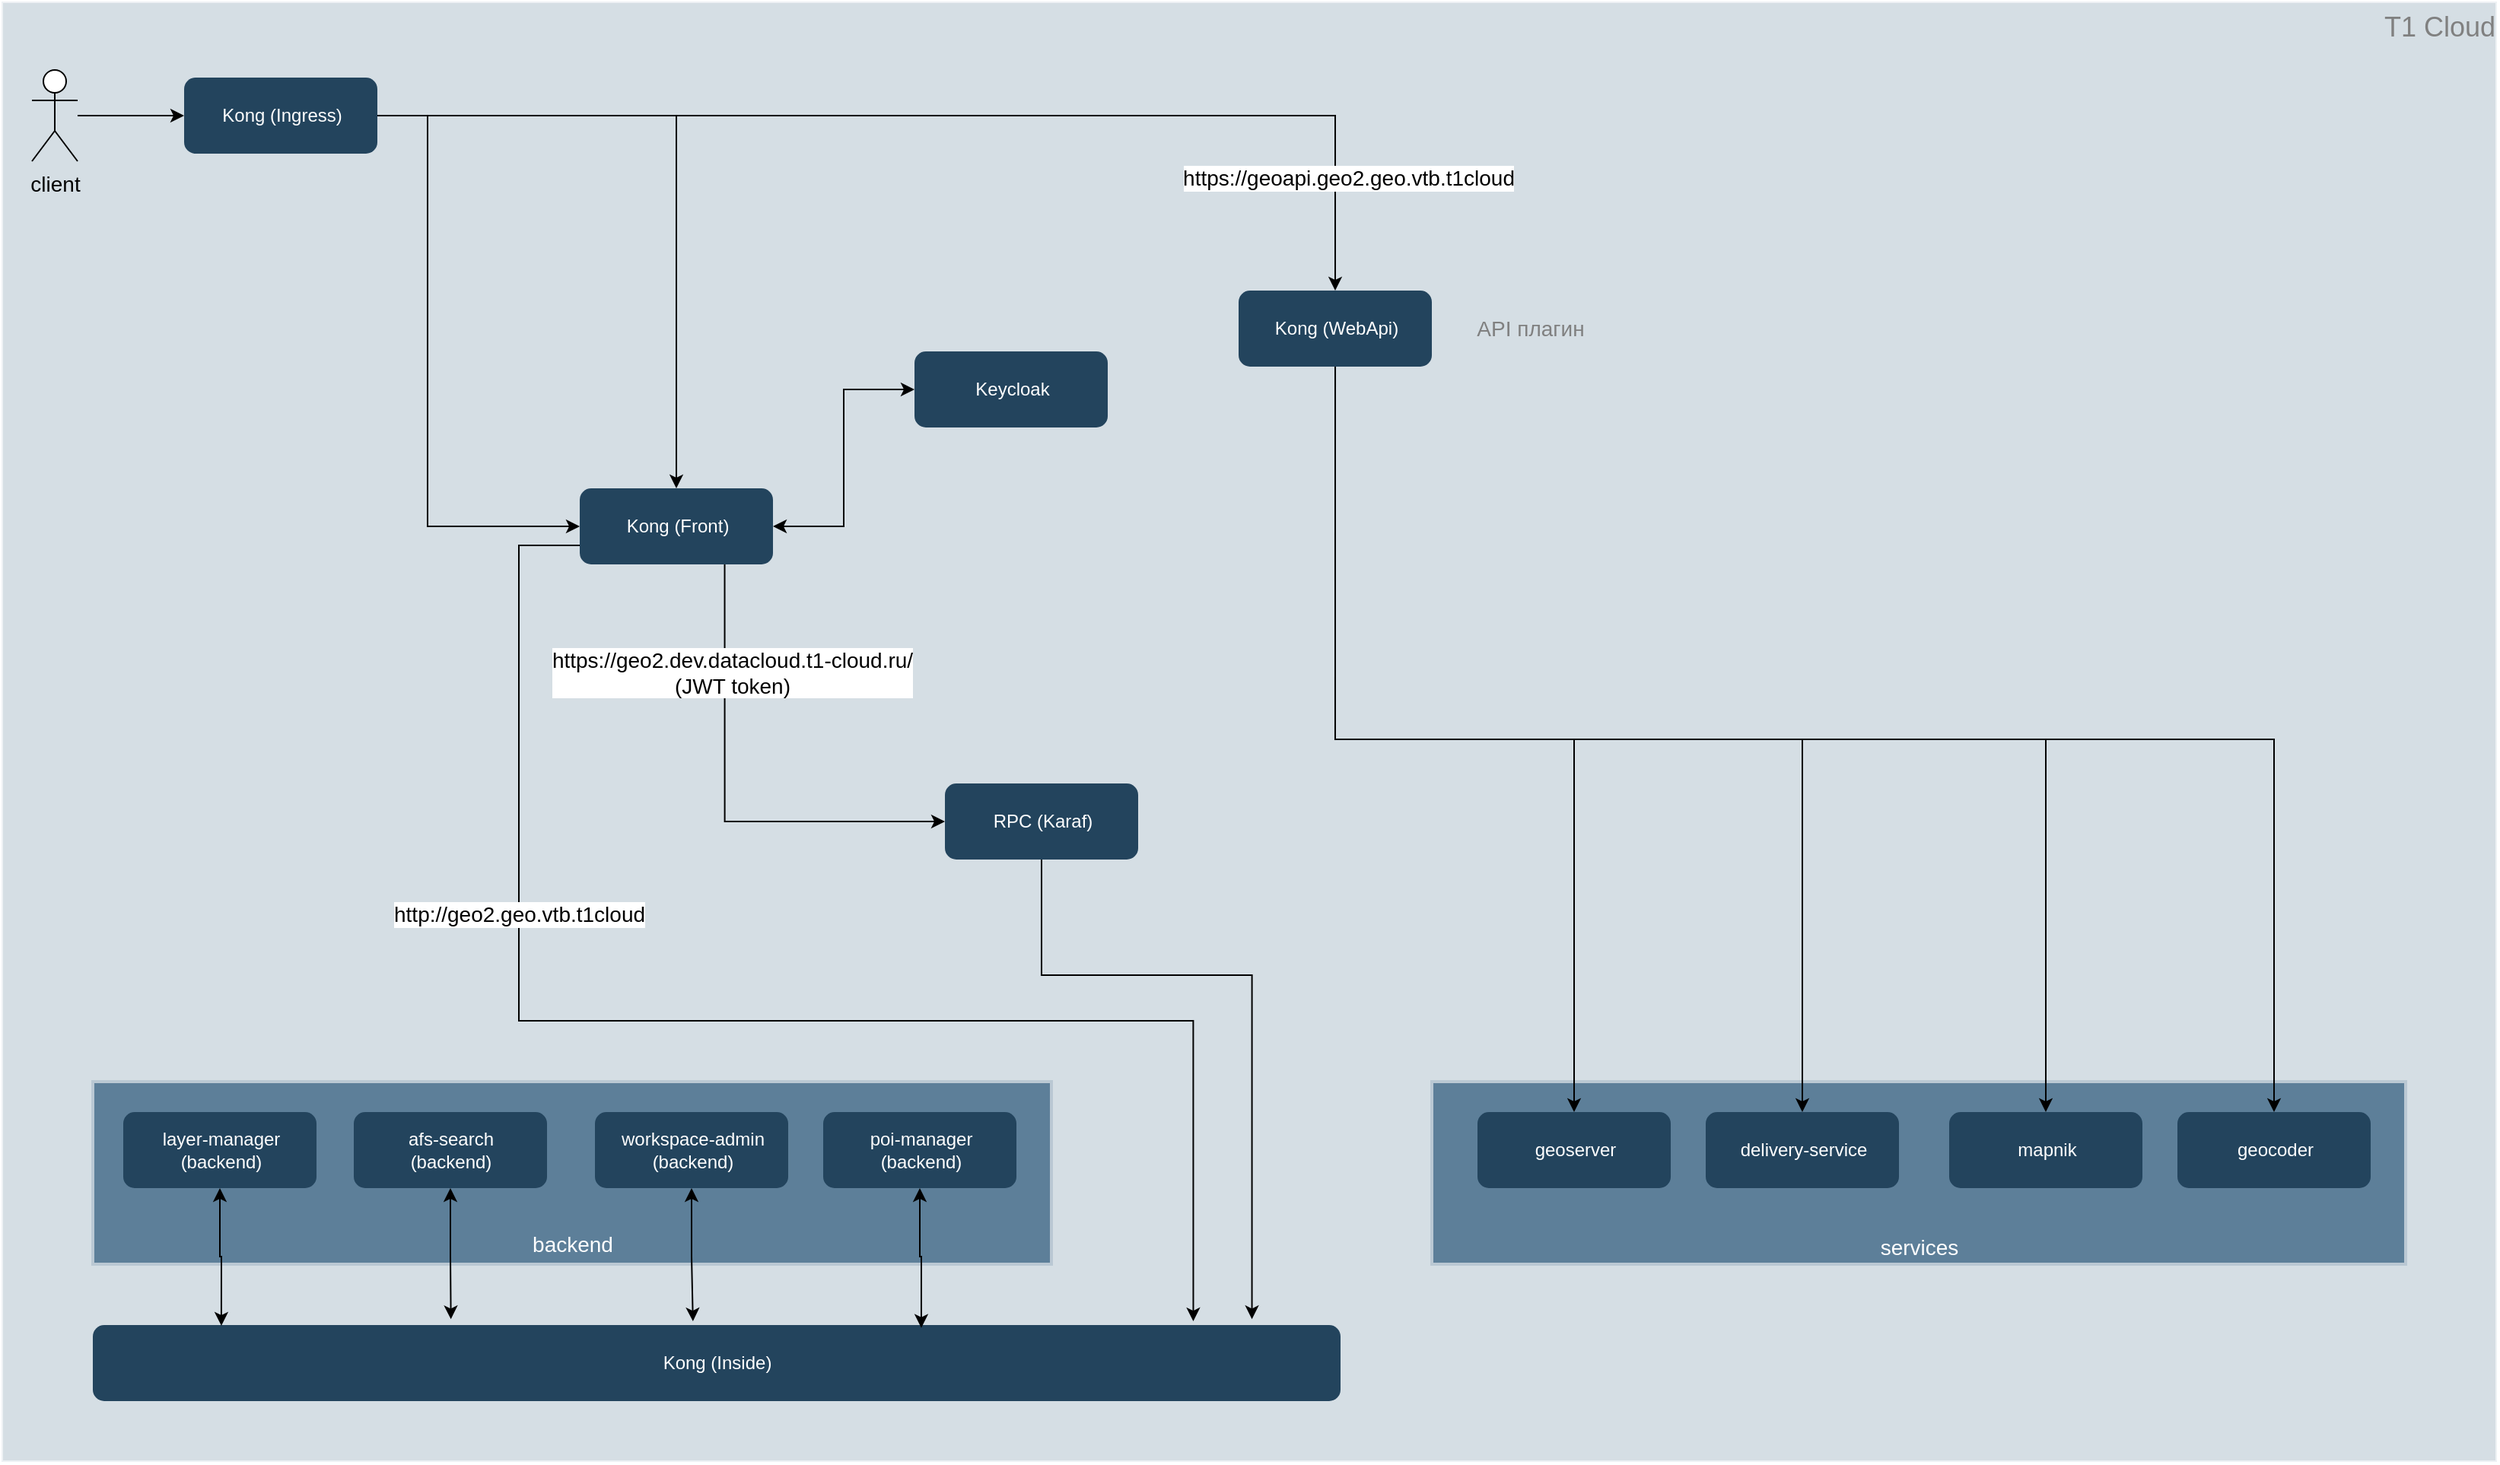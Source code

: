 <mxfile version="20.3.0" type="github">
  <diagram id="6a731a19-8d31-9384-78a2-239565b7b9f0" name="Page-1">
    <mxGraphModel dx="3200" dy="1961" grid="1" gridSize="10" guides="1" tooltips="1" connect="1" arrows="1" fold="1" page="1" pageScale="1" pageWidth="1169" pageHeight="827" background="none" math="0" shadow="0">
      <root>
        <mxCell id="0" />
        <mxCell id="1" parent="0" />
        <mxCell id="kNpQ0YJn1C1lWgYco5G6-154" value="&lt;font color=&quot;#808080&quot;&gt;Т1 Cloud&lt;/font&gt;" style="strokeColor=#FFFFFF;fillColor=#BAC8D3;fontSize=18;strokeWidth=2;fontFamily=Helvetica;html=1;opacity=60;verticalAlign=top;align=right;" vertex="1" parent="1">
          <mxGeometry x="-1140" y="-150" width="1640" height="960" as="geometry" />
        </mxCell>
        <mxCell id="kNpQ0YJn1C1lWgYco5G6-227" style="edgeStyle=orthogonalEdgeStyle;rounded=0;orthogonalLoop=1;jettySize=auto;html=1;entryX=0.5;entryY=0;entryDx=0;entryDy=0;fontSize=14;fontColor=#808080;startArrow=none;startFill=0;" edge="1" parent="1" source="kNpQ0YJn1C1lWgYco5G6-224" target="kNpQ0YJn1C1lWgYco5G6-144">
          <mxGeometry relative="1" as="geometry" />
        </mxCell>
        <mxCell id="kNpQ0YJn1C1lWgYco5G6-166" value="services" style="strokeColor=#BAC8D3;fillColor=#5d7f99;fontSize=14;strokeWidth=2;horizontal=1;fontFamily=Helvetica;html=1;labelBackgroundColor=none;fontColor=#FFFFFF;verticalAlign=bottom;" vertex="1" parent="1">
          <mxGeometry x="-200" y="560" width="640" height="120" as="geometry" />
        </mxCell>
        <mxCell id="kNpQ0YJn1C1lWgYco5G6-163" value="&lt;font style=&quot;font-size: 14px;&quot;&gt;backend&lt;/font&gt;" style="strokeColor=#BAC8D3;fillColor=#5d7f99;fontSize=19;strokeWidth=2;horizontal=1;fontFamily=Helvetica;html=1;labelBackgroundColor=none;fontColor=#FFFFFF;verticalAlign=bottom;" vertex="1" parent="1">
          <mxGeometry x="-1080" y="560" width="630" height="120" as="geometry" />
        </mxCell>
        <mxCell id="kNpQ0YJn1C1lWgYco5G6-237" style="edgeStyle=orthogonalEdgeStyle;rounded=0;orthogonalLoop=1;jettySize=auto;html=1;exitX=0.75;exitY=1;exitDx=0;exitDy=0;entryX=0;entryY=0.5;entryDx=0;entryDy=0;fontSize=14;fontColor=#808080;startArrow=none;startFill=0;" edge="1" parent="1" source="kNpQ0YJn1C1lWgYco5G6-144" target="kNpQ0YJn1C1lWgYco5G6-147">
          <mxGeometry relative="1" as="geometry" />
        </mxCell>
        <mxCell id="kNpQ0YJn1C1lWgYco5G6-238" style="edgeStyle=orthogonalEdgeStyle;rounded=0;orthogonalLoop=1;jettySize=auto;html=1;exitX=1;exitY=0.5;exitDx=0;exitDy=0;entryX=0;entryY=0.5;entryDx=0;entryDy=0;fontSize=14;fontColor=#808080;startArrow=classic;startFill=1;" edge="1" parent="1" source="kNpQ0YJn1C1lWgYco5G6-144" target="kNpQ0YJn1C1lWgYco5G6-152">
          <mxGeometry relative="1" as="geometry" />
        </mxCell>
        <mxCell id="kNpQ0YJn1C1lWgYco5G6-239" style="edgeStyle=orthogonalEdgeStyle;rounded=0;orthogonalLoop=1;jettySize=auto;html=1;exitX=0;exitY=0.75;exitDx=0;exitDy=0;entryX=0.882;entryY=-0.049;entryDx=0;entryDy=0;entryPerimeter=0;fontSize=14;fontColor=#808080;startArrow=none;startFill=0;" edge="1" parent="1" source="kNpQ0YJn1C1lWgYco5G6-144" target="kNpQ0YJn1C1lWgYco5G6-145">
          <mxGeometry relative="1" as="geometry">
            <Array as="points">
              <mxPoint x="-800" y="207" />
              <mxPoint x="-800" y="520" />
              <mxPoint x="-357" y="520" />
            </Array>
          </mxGeometry>
        </mxCell>
        <mxCell id="kNpQ0YJn1C1lWgYco5G6-144" value="Kong (Front)" style="rounded=1;fillColor=#23445D;strokeColor=none;strokeWidth=2;fontFamily=Helvetica;html=1;gradientColor=none;fontColor=#FFFFFF;" vertex="1" parent="1">
          <mxGeometry x="-759.996" y="170" width="127" height="50" as="geometry" />
        </mxCell>
        <mxCell id="kNpQ0YJn1C1lWgYco5G6-145" value="&lt;font color=&quot;#ffffff&quot;&gt;Kong (Inside)&lt;/font&gt;" style="rounded=1;fillColor=#23445D;strokeColor=none;strokeWidth=2;fontFamily=Helvetica;html=1;gradientColor=none;" vertex="1" parent="1">
          <mxGeometry x="-1080" y="720" width="820" height="50" as="geometry" />
        </mxCell>
        <mxCell id="kNpQ0YJn1C1lWgYco5G6-228" style="edgeStyle=orthogonalEdgeStyle;rounded=0;orthogonalLoop=1;jettySize=auto;html=1;exitX=0.5;exitY=1;exitDx=0;exitDy=0;entryX=0.5;entryY=0;entryDx=0;entryDy=0;fontSize=14;fontColor=#808080;startArrow=none;startFill=0;" edge="1" parent="1" source="kNpQ0YJn1C1lWgYco5G6-146" target="kNpQ0YJn1C1lWgYco5G6-157">
          <mxGeometry relative="1" as="geometry" />
        </mxCell>
        <mxCell id="kNpQ0YJn1C1lWgYco5G6-229" style="edgeStyle=orthogonalEdgeStyle;rounded=0;orthogonalLoop=1;jettySize=auto;html=1;entryX=0.5;entryY=0;entryDx=0;entryDy=0;fontSize=14;fontColor=#808080;startArrow=none;startFill=0;exitX=0.5;exitY=1;exitDx=0;exitDy=0;" edge="1" parent="1" source="kNpQ0YJn1C1lWgYco5G6-146" target="kNpQ0YJn1C1lWgYco5G6-156">
          <mxGeometry relative="1" as="geometry" />
        </mxCell>
        <mxCell id="kNpQ0YJn1C1lWgYco5G6-230" style="edgeStyle=orthogonalEdgeStyle;rounded=0;orthogonalLoop=1;jettySize=auto;html=1;exitX=0.5;exitY=1;exitDx=0;exitDy=0;entryX=0.5;entryY=0;entryDx=0;entryDy=0;fontSize=14;fontColor=#808080;startArrow=none;startFill=0;" edge="1" parent="1" source="kNpQ0YJn1C1lWgYco5G6-146" target="kNpQ0YJn1C1lWgYco5G6-158">
          <mxGeometry relative="1" as="geometry" />
        </mxCell>
        <mxCell id="kNpQ0YJn1C1lWgYco5G6-242" style="edgeStyle=orthogonalEdgeStyle;rounded=0;orthogonalLoop=1;jettySize=auto;html=1;exitX=0.5;exitY=1;exitDx=0;exitDy=0;entryX=0.5;entryY=0;entryDx=0;entryDy=0;fontSize=14;fontColor=#808080;startArrow=none;startFill=0;" edge="1" parent="1" source="kNpQ0YJn1C1lWgYco5G6-146" target="kNpQ0YJn1C1lWgYco5G6-241">
          <mxGeometry relative="1" as="geometry" />
        </mxCell>
        <mxCell id="kNpQ0YJn1C1lWgYco5G6-146" value="&lt;font color=&quot;#ffffff&quot;&gt;Kong (WebApi)&lt;/font&gt;" style="rounded=1;fillColor=#23445D;strokeColor=none;strokeWidth=2;fontFamily=Helvetica;html=1;gradientColor=none;" vertex="1" parent="1">
          <mxGeometry x="-326.996" y="40" width="127" height="50" as="geometry" />
        </mxCell>
        <mxCell id="kNpQ0YJn1C1lWgYco5G6-240" style="edgeStyle=orthogonalEdgeStyle;rounded=0;orthogonalLoop=1;jettySize=auto;html=1;exitX=0.5;exitY=1;exitDx=0;exitDy=0;entryX=0.929;entryY=-0.077;entryDx=0;entryDy=0;entryPerimeter=0;fontSize=14;fontColor=#808080;startArrow=none;startFill=0;" edge="1" parent="1" source="kNpQ0YJn1C1lWgYco5G6-147" target="kNpQ0YJn1C1lWgYco5G6-145">
          <mxGeometry relative="1" as="geometry">
            <Array as="points">
              <mxPoint x="-456" y="490" />
              <mxPoint x="-318" y="490" />
            </Array>
          </mxGeometry>
        </mxCell>
        <mxCell id="kNpQ0YJn1C1lWgYco5G6-147" value="&lt;font color=&quot;#ffffff&quot;&gt;RPC (Karaf)&lt;/font&gt;" style="rounded=1;fillColor=#23445D;strokeColor=none;strokeWidth=2;fontFamily=Helvetica;html=1;gradientColor=none;" vertex="1" parent="1">
          <mxGeometry x="-519.996" y="364" width="127" height="50" as="geometry" />
        </mxCell>
        <mxCell id="kNpQ0YJn1C1lWgYco5G6-197" style="edgeStyle=orthogonalEdgeStyle;rounded=0;orthogonalLoop=1;jettySize=auto;html=1;entryX=0.287;entryY=-0.077;entryDx=0;entryDy=0;entryPerimeter=0;fontSize=14;startArrow=classic;startFill=1;" edge="1" parent="1" source="kNpQ0YJn1C1lWgYco5G6-148" target="kNpQ0YJn1C1lWgYco5G6-145">
          <mxGeometry relative="1" as="geometry" />
        </mxCell>
        <mxCell id="kNpQ0YJn1C1lWgYco5G6-148" value="&lt;font color=&quot;#ffffff&quot;&gt;afs-search&lt;br&gt;(backend)&lt;/font&gt;" style="rounded=1;fillColor=#23445D;strokeColor=none;strokeWidth=2;fontFamily=Helvetica;html=1;gradientColor=none;" vertex="1" parent="1">
          <mxGeometry x="-908.496" y="580" width="127" height="50" as="geometry" />
        </mxCell>
        <mxCell id="kNpQ0YJn1C1lWgYco5G6-198" style="edgeStyle=orthogonalEdgeStyle;rounded=0;orthogonalLoop=1;jettySize=auto;html=1;entryX=0.481;entryY=-0.049;entryDx=0;entryDy=0;entryPerimeter=0;fontSize=14;startArrow=classic;startFill=1;" edge="1" parent="1" source="kNpQ0YJn1C1lWgYco5G6-149" target="kNpQ0YJn1C1lWgYco5G6-145">
          <mxGeometry relative="1" as="geometry" />
        </mxCell>
        <mxCell id="kNpQ0YJn1C1lWgYco5G6-149" value="&lt;font color=&quot;#ffffff&quot;&gt;workspace-admin&lt;br&gt;(backend)&lt;/font&gt;" style="rounded=1;fillColor=#23445D;strokeColor=none;strokeWidth=2;fontFamily=Helvetica;html=1;gradientColor=none;" vertex="1" parent="1">
          <mxGeometry x="-749.996" y="580" width="127" height="50" as="geometry" />
        </mxCell>
        <mxCell id="kNpQ0YJn1C1lWgYco5G6-196" style="edgeStyle=orthogonalEdgeStyle;rounded=0;orthogonalLoop=1;jettySize=auto;html=1;exitX=0.5;exitY=1;exitDx=0;exitDy=0;entryX=0.103;entryY=0.009;entryDx=0;entryDy=0;entryPerimeter=0;fontSize=14;startArrow=classic;startFill=1;" edge="1" parent="1" source="kNpQ0YJn1C1lWgYco5G6-150" target="kNpQ0YJn1C1lWgYco5G6-145">
          <mxGeometry relative="1" as="geometry" />
        </mxCell>
        <mxCell id="kNpQ0YJn1C1lWgYco5G6-150" value="&lt;font color=&quot;#ffffff&quot;&gt;layer-manager&lt;br&gt;(backend)&lt;/font&gt;" style="rounded=1;fillColor=#23445D;strokeColor=none;strokeWidth=2;fontFamily=Helvetica;html=1;gradientColor=none;" vertex="1" parent="1">
          <mxGeometry x="-1059.996" y="580" width="127" height="50" as="geometry" />
        </mxCell>
        <mxCell id="kNpQ0YJn1C1lWgYco5G6-199" style="edgeStyle=orthogonalEdgeStyle;rounded=0;orthogonalLoop=1;jettySize=auto;html=1;entryX=0.664;entryY=0.037;entryDx=0;entryDy=0;entryPerimeter=0;fontSize=14;startArrow=classic;startFill=1;" edge="1" parent="1" source="kNpQ0YJn1C1lWgYco5G6-151" target="kNpQ0YJn1C1lWgYco5G6-145">
          <mxGeometry relative="1" as="geometry" />
        </mxCell>
        <mxCell id="kNpQ0YJn1C1lWgYco5G6-151" value="&lt;font color=&quot;#ffffff&quot;&gt;poi-manager&lt;br&gt;(backend)&lt;/font&gt;" style="rounded=1;fillColor=#23445D;strokeColor=none;strokeWidth=2;fontFamily=Helvetica;html=1;gradientColor=none;" vertex="1" parent="1">
          <mxGeometry x="-599.996" y="580" width="127" height="50" as="geometry" />
        </mxCell>
        <mxCell id="kNpQ0YJn1C1lWgYco5G6-152" value="&lt;font color=&quot;#ffffff&quot;&gt;Keycloak&lt;/font&gt;" style="rounded=1;fillColor=#23445D;strokeColor=none;strokeWidth=2;fontFamily=Helvetica;html=1;gradientColor=none;" vertex="1" parent="1">
          <mxGeometry x="-539.996" y="80" width="127" height="50" as="geometry" />
        </mxCell>
        <mxCell id="kNpQ0YJn1C1lWgYco5G6-156" value="&lt;font color=&quot;#ffffff&quot;&gt;delivery-service&lt;br&gt;&lt;/font&gt;" style="rounded=1;fillColor=#23445D;strokeColor=none;strokeWidth=2;fontFamily=Helvetica;html=1;gradientColor=none;" vertex="1" parent="1">
          <mxGeometry x="-19.996" y="580" width="127" height="50" as="geometry" />
        </mxCell>
        <mxCell id="kNpQ0YJn1C1lWgYco5G6-157" value="&lt;font color=&quot;#ffffff&quot;&gt;geoserver&lt;br&gt;&lt;/font&gt;" style="rounded=1;fillColor=#23445D;strokeColor=none;strokeWidth=2;fontFamily=Helvetica;html=1;gradientColor=none;" vertex="1" parent="1">
          <mxGeometry x="-169.996" y="580" width="127" height="50" as="geometry" />
        </mxCell>
        <mxCell id="kNpQ0YJn1C1lWgYco5G6-158" value="&lt;font color=&quot;#ffffff&quot;&gt;mapnik&lt;br&gt;&lt;/font&gt;" style="rounded=1;fillColor=#23445D;strokeColor=none;strokeWidth=2;fontFamily=Helvetica;html=1;gradientColor=none;" vertex="1" parent="1">
          <mxGeometry x="140.004" y="580" width="127" height="50" as="geometry" />
        </mxCell>
        <mxCell id="kNpQ0YJn1C1lWgYco5G6-173" style="edgeStyle=orthogonalEdgeStyle;rounded=0;orthogonalLoop=1;jettySize=auto;html=1;entryX=0.5;entryY=0;entryDx=0;entryDy=0;fontSize=14;exitX=1;exitY=0.5;exitDx=0;exitDy=0;" edge="1" parent="1" source="kNpQ0YJn1C1lWgYco5G6-224" target="kNpQ0YJn1C1lWgYco5G6-146">
          <mxGeometry relative="1" as="geometry" />
        </mxCell>
        <mxCell id="kNpQ0YJn1C1lWgYco5G6-213" value="https://geoapi.geo2.geo.vtb.t1cloud" style="edgeLabel;html=1;align=center;verticalAlign=middle;resizable=0;points=[];fontSize=14;" vertex="1" connectable="0" parent="kNpQ0YJn1C1lWgYco5G6-173">
          <mxGeometry x="0.695" y="4" relative="1" as="geometry">
            <mxPoint x="4" y="39" as="offset" />
          </mxGeometry>
        </mxCell>
        <mxCell id="kNpQ0YJn1C1lWgYco5G6-187" value="http://geo2.geo.vtb.t1cloud" style="edgeStyle=orthogonalEdgeStyle;rounded=0;orthogonalLoop=1;jettySize=auto;html=1;entryX=0;entryY=0.5;entryDx=0;entryDy=0;fontSize=14;exitX=1;exitY=0.5;exitDx=0;exitDy=0;" edge="1" parent="1" source="kNpQ0YJn1C1lWgYco5G6-224" target="kNpQ0YJn1C1lWgYco5G6-144">
          <mxGeometry x="0.801" y="-255" relative="1" as="geometry">
            <Array as="points">
              <mxPoint x="-860" y="-75" />
              <mxPoint x="-860" y="195" />
            </Array>
            <mxPoint as="offset" />
          </mxGeometry>
        </mxCell>
        <mxCell id="kNpQ0YJn1C1lWgYco5G6-211" value="https://geo2.dev.datacloud.t1-cloud.ru/&lt;br&gt;(JWT token)" style="edgeLabel;html=1;align=center;verticalAlign=middle;resizable=0;points=[];fontSize=14;" vertex="1" connectable="0" parent="kNpQ0YJn1C1lWgYco5G6-187">
          <mxGeometry x="-0.58" relative="1" as="geometry">
            <mxPoint x="200" y="314" as="offset" />
          </mxGeometry>
        </mxCell>
        <mxCell id="kNpQ0YJn1C1lWgYco5G6-233" style="edgeStyle=orthogonalEdgeStyle;rounded=0;orthogonalLoop=1;jettySize=auto;html=1;entryX=0;entryY=0.5;entryDx=0;entryDy=0;fontSize=14;fontColor=#808080;startArrow=none;startFill=0;" edge="1" parent="1" source="kNpQ0YJn1C1lWgYco5G6-169" target="kNpQ0YJn1C1lWgYco5G6-224">
          <mxGeometry relative="1" as="geometry" />
        </mxCell>
        <mxCell id="kNpQ0YJn1C1lWgYco5G6-169" value="client" style="shape=umlActor;verticalLabelPosition=bottom;verticalAlign=top;html=1;outlineConnect=0;fontSize=14;" vertex="1" parent="1">
          <mxGeometry x="-1120" y="-105" width="30" height="60" as="geometry" />
        </mxCell>
        <mxCell id="kNpQ0YJn1C1lWgYco5G6-224" value="&lt;font color=&quot;#ffffff&quot;&gt;Kong (Ingress)&lt;/font&gt;" style="rounded=1;fillColor=#23445D;strokeColor=none;strokeWidth=2;fontFamily=Helvetica;html=1;gradientColor=none;" vertex="1" parent="1">
          <mxGeometry x="-1019.996" y="-100" width="127" height="50" as="geometry" />
        </mxCell>
        <mxCell id="kNpQ0YJn1C1lWgYco5G6-241" value="&lt;font color=&quot;#ffffff&quot;&gt;geocoder&lt;br&gt;&lt;/font&gt;" style="rounded=1;fillColor=#23445D;strokeColor=none;strokeWidth=2;fontFamily=Helvetica;html=1;gradientColor=none;" vertex="1" parent="1">
          <mxGeometry x="290.004" y="580" width="127" height="50" as="geometry" />
        </mxCell>
        <mxCell id="kNpQ0YJn1C1lWgYco5G6-247" value="API плагин" style="text;html=1;strokeColor=none;fillColor=none;align=center;verticalAlign=middle;whiteSpace=wrap;rounded=0;fontSize=14;fontColor=#808080;" vertex="1" parent="1">
          <mxGeometry x="-180" y="50" width="90" height="30" as="geometry" />
        </mxCell>
      </root>
    </mxGraphModel>
  </diagram>
</mxfile>
